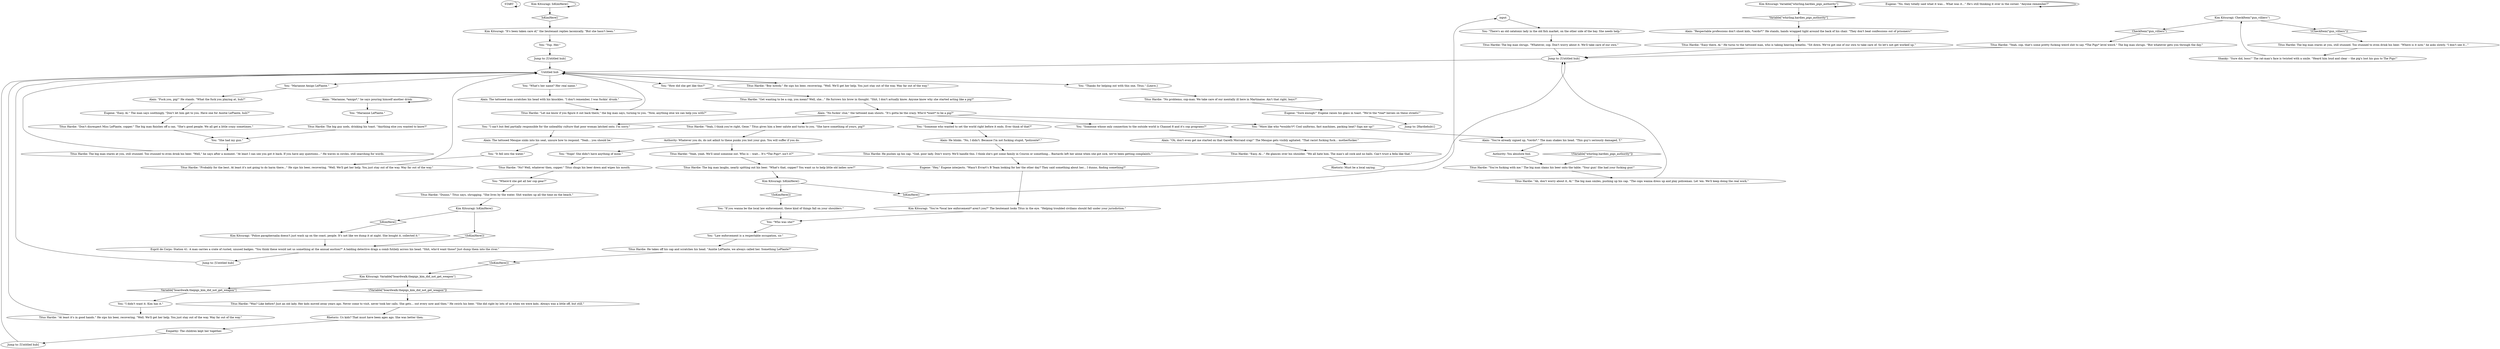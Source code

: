# WHIRLING F1 / ADDITIONAL CONTENT
# * The Pigs
#* Working class husband.
# ==================================================
digraph G {
	  0 [label="START"];
	  1 [label="input"];
	  2 [label="Kim Kitsuragi: \"You're *local law enforcement* aren't you?\" The lieutenant looks Titus in the eye. \"Helping troubled civilians should fall under your jurisdiction.\""];
	  3 [label="Titus Hardie: \"Yeah, I think you're right, Gene.\" Titus gives him a beer salute and turns to you. \"She have something of yours, pig?\""];
	  4 [label="You: \"Law enforcement is a respectable occupation, sir.\""];
	  5 [label="Titus Hardie: \"Was? Like before? Just an old lady. Her kids moved away years ago. Never come to visit, never took her calls. She gets... out every now and then.\" He swirls his beer. \"She did right by lots of us when we were kids. Always was a little off, but still.\""];
	  6 [label="You: \"It fell into the water.\""];
	  7 [label="Titus Hardie: The big man shrugs. \"Whatever, cop. Don't worry about it. We'll take care of our own.\""];
	  8 [label="Titus Hardie: The big man laughs, nearly spitting out his beer. \"What's that, copper? You want us to help little old ladies now?\""];
	  9 [label="You: \"Yup. Her.\""];
	  10 [label="Titus Hardie: \"Boy howdy.\" He sips his beer, recovering. \"Well. We'll get her help. You just stay out of the way. Way far out of the way.\""];
	  11 [label="You: \"Where'd she get all her cop gear?\""];
	  12 [label="Eugene: \"No, they totally said what it was... What was it...\" He's still thinking it over in the corner. \"Anyone remember?\""];
	  13 [label="Alain: The tattooed man scratches his head with his knuckles. \"I don't remember, I was fuckin' drunk.\""];
	  14 [label="Titus Hardie: He takes off his cap and scratches his head. \"Auntie LePlante, we always called her. Something LePlante?\""];
	  15 [label="Alain: \"Respectable professions don't shoot kids, *cerdo*!\" He stands, hands wrapped tight around the back of his chair. \"They don't beat confessions out of prisoners!\""];
	  16 [label="Authority: You absolute fool."];
	  17 [label="Titus Hardie: \"Ah, don't worry about it, Al.\" The big man smiles, pushing up his cap. \"The cops wanna dress up and play policeman. Let 'em. We'll keep doing the real work.\""];
	  18 [label="Shanky: \"Sure did, boss!\" The rat-man's face is twisted with a smile. \"Heard him loud and clear -- the pig's lost his gun to The Pigs!\""];
	  19 [label="Kim Kitsuragi: IsKimHere()"];
	  20 [label="IsKimHere()", shape=diamond];
	  21 [label="!(IsKimHere())", shape=diamond];
	  22 [label="Alain: \"Marianne, *amigo*,\" he says pouring himself another drink."];
	  23 [label="You: \"Marianne Amigo LePlante.\""];
	  24 [label="You: \"Who was she?\""];
	  25 [label="Titus Hardie: \"Yeah, yeah. We'll send someone out. Who is -- wait... It's *The Pigs*, isn't it?\""];
	  26 [label="You: \"She had my gun.\""];
	  27 [label="Jump to: [Untitled hub]"];
	  28 [label="Titus Hardie: He pushes up his cap. \"God, poor lady. Don't worry. We'll handle this. I think she's got some family in Couron or something... Bastards left her alone when she got sick, we've been getting complaints.\""];
	  29 [label="Titus Hardie: \"Yeah, cop, that's some pretty fucking weird shit to say. *The Pigs* level weird.\" The big man shrugs. \"But whatever gets you through the day.\""];
	  30 [label="Titus Hardie: The big man stares at you, still stunned. Too stunned to even drink his beer. \"Well,\" he says after a moment. \"At least I can see you got it back. If you have any questions...\" He waves in circles, still searching for words."];
	  31 [label="Kim Kitsuragi: Variable[\"whirling.hardies_pigs_authority\"]"];
	  32 [label="Variable[\"whirling.hardies_pigs_authority\"]", shape=diamond];
	  33 [label="!(Variable[\"whirling.hardies_pigs_authority\"])", shape=diamond];
	  34 [label="You: \"How did she get like this?\""];
	  35 [label="Kim Kitsuragi: Variable[\"boardwalk.thepigs_kim_did_not_get_weapon\"]"];
	  36 [label="Variable[\"boardwalk.thepigs_kim_did_not_get_weapon\"]", shape=diamond];
	  37 [label="!(Variable[\"boardwalk.thepigs_kim_did_not_get_weapon\"])", shape=diamond];
	  38 [label="You: \"If you wanna be the local law enforcement, these kind of things fall on your shoulders.\""];
	  39 [label="Titus Hardie: The big guy nods, drinking his toast. \"Anything else you wanted to know?\""];
	  40 [label="Jump to: [Untitled hub]"];
	  41 [label="Jump to: [Untitled hub]"];
	  42 [label="Kim Kitsuragi: IsKimHere()"];
	  43 [label="IsKimHere()", shape=diamond];
	  44 [label="!(IsKimHere())", shape=diamond];
	  45 [label="Rhetoric: Us kids? That must have been ages ago. She was better then."];
	  46 [label="Titus Hardie: \"You're fucking with me.\" The big man slams his beer onto the table. \"Your gun! She had your fucking gun!\""];
	  47 [label="Titus Hardie: \"Let me know if you figure it out back there,\" the big man says, turning to you. \"Now, anything else we can help you with?\""];
	  48 [label="Kim Kitsuragi: CheckItem(\"gun_villiers\")"];
	  49 [label="CheckItem(\"gun_villiers\")", shape=diamond];
	  50 [label="!(CheckItem(\"gun_villiers\"))", shape=diamond];
	  51 [label="Authority: Whatever you do, do not admit to these punks you lost your gun. You will suffer if you do."];
	  52 [label="Kim Kitsuragi: IsKimHere()"];
	  53 [label="IsKimHere()", shape=diamond];
	  54 [label="!(IsKimHere())", shape=diamond];
	  55 [label="Kim Kitsuragi: \"Police paraphernalia doesn't just wash up on the coast, people. It's not like we dump it at night. She bought it, collected it.\""];
	  56 [label="Titus Hardie: \"Easy, Al...\" He glances over his shoulder. \"We all hate him. The man's all cock and no balls. Can't trust a fella like that.\""];
	  57 [label="You: \"Nope! She didn't have anything of mine.\""];
	  58 [label="Eugene: \"Easy, Al.\" The man says soothingly. \"Don't let him get to you. Have one for Auntie LePlante, huh?\""];
	  59 [label="Titus Hardie: \"Easy there, Al.\" He turns to the tattooed man, who is taking heaving breaths. \"Sit down. We've got one of our own to take care of. So let's not get worked up.\""];
	  60 [label="Jump to: [Hardiehub1]"];
	  61 [label="Eugene: \"Hey,\" Eugene interjects. \"Wasn't Evrart's B Team looking for her the other day? They said something about her... I dunno, finding something?\""];
	  62 [label="Titus Hardie: \"Get wanting to be a cop, you mean? Well, she...\" He furrows his brow in thought. \"Shit, I don't actually know. Anyone know why she started acting like a pig?\""];
	  63 [label="Titus Hardie: The big man stares at you, still stunned. Too stunned to even drink his beer. \"Where is it now,\" he asks slowly. \"I don't see it...\""];
	  64 [label="You: \"Thanks for helping out with this one, Titus.\" [Leave.]"];
	  65 [label="Titus Hardie: \"No problemo, cop-man. We take care of our mentally ill here in Martinaise. Ain't that right, boys?\""];
	  66 [label="You: \"Someone whose only connection to the outside world is Channel 8 and it's cop programs?\""];
	  67 [label="Rhetoric: Must be a local saying."];
	  68 [label="Alain: The tattooed Mesque sinks into his seat, unsure how to respond. \"Yeah... you should be.\""];
	  69 [label="Jump to: [Untitled hub]"];
	  70 [label="Titus Hardie: \"At least it's in good hands.\" He sips his beer, recovering. \"Well. We'll get her help. You just stay out of the way. Way far out of the way.\""];
	  71 [label="Titus Hardie: \"Dunno,\" Titus says, shrugging. \"She lives by the water. Shit washes up all the time on the beach.\""];
	  72 [label="Empathy: The children kept her together."];
	  73 [label="You: \"There's an old catatonic lady in the old fish market, on the other side of the bay. She needs help.\""];
	  74 [label="Eugene: \"Sure enough!\" Eugene raises his glass in toast. \"We're the *real* heroes on these streets!\""];
	  75 [label="Alain: \"Oh, don't even get me started on that Gareth Morrand crap!\" The Mesque gets visibly agitated. \"That racist fucking fuck... motherfucker.\""];
	  76 [label="Alain: \"Fuck you, pig!\" He stands. \"What the fuck you playing at, huh?\""];
	  77 [label="You: \"I didn't want it. Kim has it.\""];
	  78 [label="Kim Kitsuragi: \"It's been taken care of,\" the lieutenant replies laconically. \"But she hasn't been.\""];
	  79 [label="You: \"Marianne LePlante.\""];
	  80 [label="Titus Hardie: \"No? Well, whatever then, copper.\" Titus chugs his beer down and wipes his mouth."];
	  81 [label="Alain: \"No fuckin' clue,\" the tattooed man shouts. \"It's gotta be the crazy. Who'd *want* to be a pig?\""];
	  82 [label="You: \"Someone who wanted to set the world right before it ends. Ever think of that?\""];
	  83 [label="You: \"I can't but feel partially responsible for the unhealthy culture that poor woman latched onto. I'm sorry.\""];
	  84 [label="You: \"More like who *wouldn't*! Cool uniforms, fast machines, packing heat? Sign me up!\""];
	  85 [label="Titus Hardie: \"Probably for the best. At least it's not going to do harm there...\" He sips his beer, recovering. \"Well. We'll get her help. You just stay out of the way. Way far out of the way.\""];
	  86 [label="Alain: He blinks. \"No, I didn't. Because I'm not fucking stupid, *polizonte*.\""];
	  87 [label="You: \"What's her name? Her real name.\""];
	  88 [label="Alain: \"You're already signed up, *cerdo*.\" The man shakes his head. \"This guy's seriously damaged, T.\""];
	  89 [label="Titus Hardie: \"Don't disrespect Miss LePlante, copper.\" The big man finishes off a can. \"She's good people. We all get a little crazy sometimes.\""];
	  90 [label="Untitled hub"];
	  91 [label="Esprit de Corps: Station 41. A man carries a crate of rusted, unused badges. \"You think these would net us something at the annual auction?\" A balding detective drags a comb futilely across his head. \"Shit, who'd want those? Just dump them into the river.\""];
	  0 -> 0
	  1 -> 73
	  2 -> 24
	  3 -> 51
	  4 -> 14
	  5 -> 45
	  6 -> 85
	  7 -> 69
	  8 -> 42
	  9 -> 27
	  10 -> 90
	  11 -> 71
	  12 -> 12
	  13 -> 47
	  14 -> 21
	  15 -> 59
	  16 -> 46
	  17 -> 69
	  18 -> 48
	  19 -> 19
	  19 -> 20
	  20 -> 78
	  21 -> 35
	  22 -> 22
	  22 -> 79
	  23 -> 76
	  24 -> 4
	  25 -> 8
	  26 -> 30
	  27 -> 90
	  28 -> 61
	  29 -> 69
	  30 -> 90
	  31 -> 32
	  31 -> 31
	  32 -> 15
	  33 -> 46
	  34 -> 62
	  35 -> 36
	  35 -> 37
	  36 -> 77
	  37 -> 5
	  38 -> 24
	  39 -> 26
	  40 -> 90
	  41 -> 90
	  42 -> 43
	  42 -> 44
	  43 -> 1
	  44 -> 38
	  45 -> 72
	  46 -> 17
	  47 -> 90
	  48 -> 49
	  48 -> 50
	  49 -> 29
	  50 -> 63
	  51 -> 25
	  51 -> 57
	  52 -> 53
	  52 -> 54
	  53 -> 55
	  54 -> 91
	  55 -> 91
	  56 -> 67
	  57 -> 80
	  58 -> 89
	  59 -> 69
	  61 -> 2
	  62 -> 81
	  63 -> 18
	  64 -> 65
	  65 -> 74
	  66 -> 75
	  67 -> 69
	  68 -> 6
	  69 -> 90
	  70 -> 90
	  71 -> 52
	  72 -> 40
	  73 -> 7
	  74 -> 60
	  75 -> 56
	  76 -> 58
	  77 -> 70
	  78 -> 9
	  79 -> 39
	  80 -> 11
	  81 -> 66
	  81 -> 3
	  81 -> 82
	  81 -> 83
	  81 -> 84
	  82 -> 86
	  83 -> 68
	  84 -> 88
	  85 -> 90
	  86 -> 28
	  87 -> 13
	  88 -> 16
	  89 -> 26
	  90 -> 64
	  90 -> 34
	  90 -> 10
	  90 -> 87
	  90 -> 23
	  91 -> 41
}

